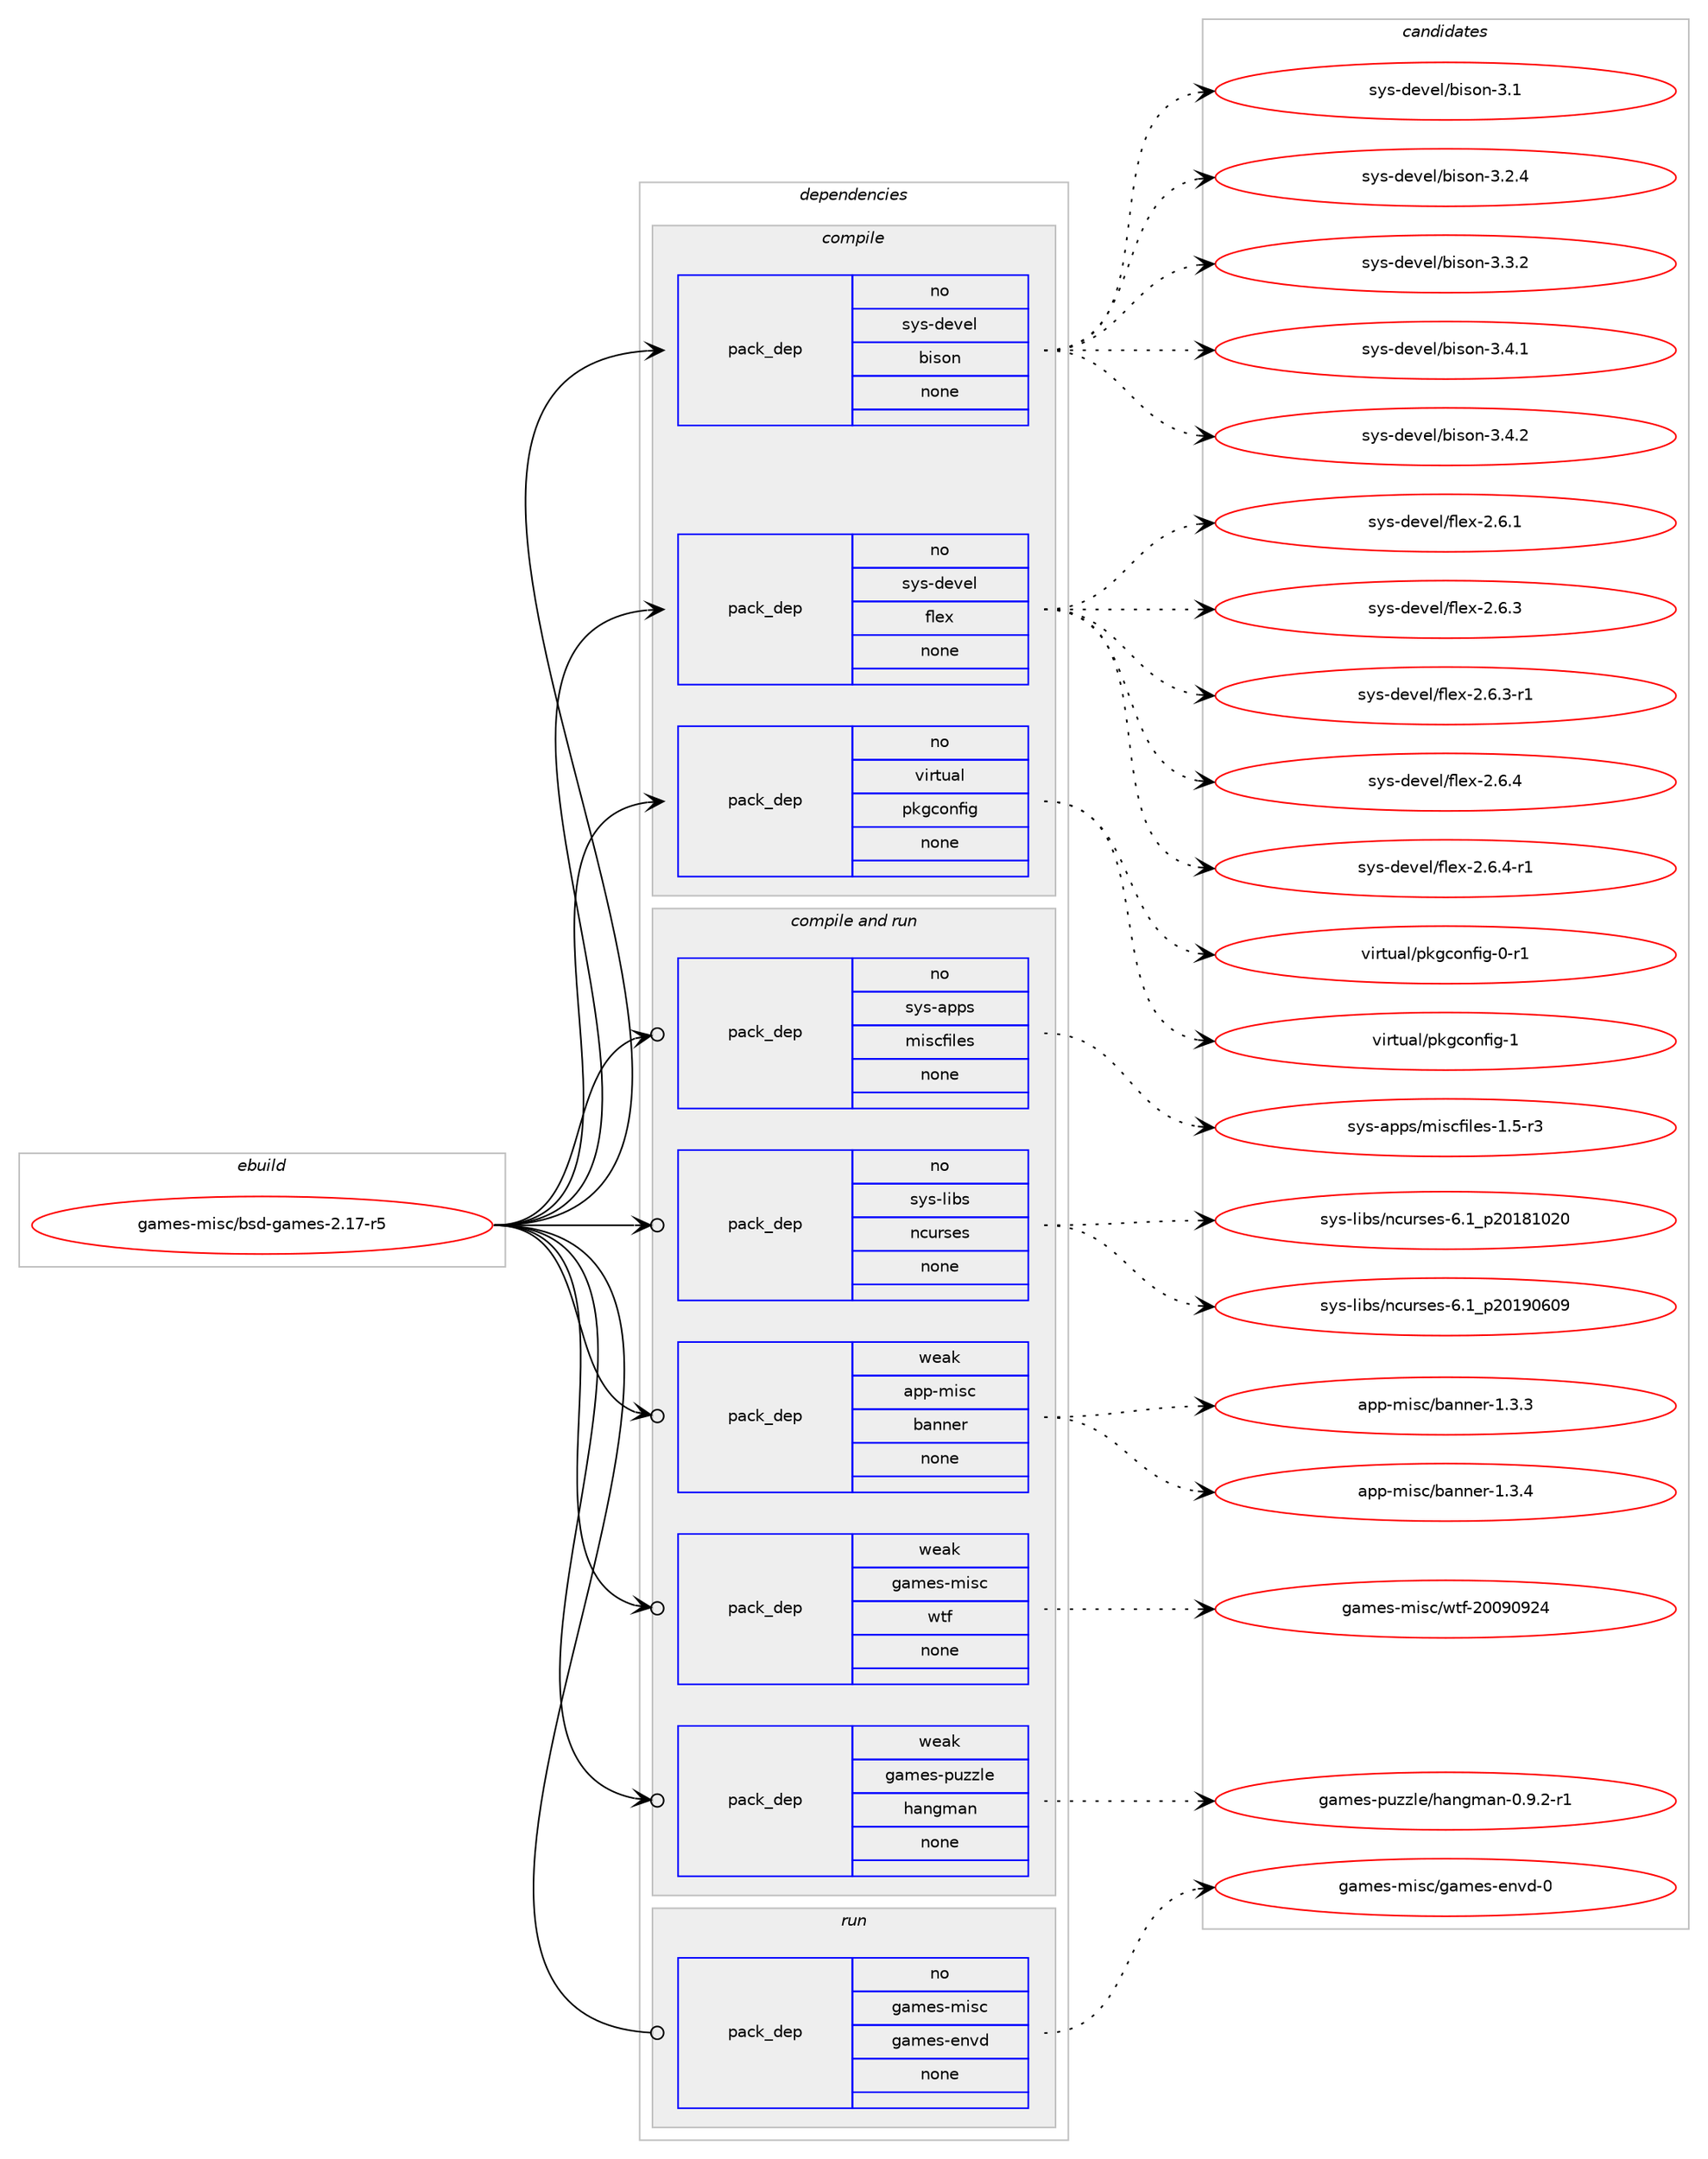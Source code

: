 digraph prolog {

# *************
# Graph options
# *************

newrank=true;
concentrate=true;
compound=true;
graph [rankdir=LR,fontname=Helvetica,fontsize=10,ranksep=1.5];#, ranksep=2.5, nodesep=0.2];
edge  [arrowhead=vee];
node  [fontname=Helvetica,fontsize=10];

# **********
# The ebuild
# **********

subgraph cluster_leftcol {
color=gray;
rank=same;
label=<<i>ebuild</i>>;
id [label="games-misc/bsd-games-2.17-r5", color=red, width=4, href="../games-misc/bsd-games-2.17-r5.svg"];
}

# ****************
# The dependencies
# ****************

subgraph cluster_midcol {
color=gray;
label=<<i>dependencies</i>>;
subgraph cluster_compile {
fillcolor="#eeeeee";
style=filled;
label=<<i>compile</i>>;
subgraph pack543404 {
dependency740793 [label=<<TABLE BORDER="0" CELLBORDER="1" CELLSPACING="0" CELLPADDING="4" WIDTH="220"><TR><TD ROWSPAN="6" CELLPADDING="30">pack_dep</TD></TR><TR><TD WIDTH="110">no</TD></TR><TR><TD>sys-devel</TD></TR><TR><TD>bison</TD></TR><TR><TD>none</TD></TR><TR><TD></TD></TR></TABLE>>, shape=none, color=blue];
}
id:e -> dependency740793:w [weight=20,style="solid",arrowhead="vee"];
subgraph pack543405 {
dependency740794 [label=<<TABLE BORDER="0" CELLBORDER="1" CELLSPACING="0" CELLPADDING="4" WIDTH="220"><TR><TD ROWSPAN="6" CELLPADDING="30">pack_dep</TD></TR><TR><TD WIDTH="110">no</TD></TR><TR><TD>sys-devel</TD></TR><TR><TD>flex</TD></TR><TR><TD>none</TD></TR><TR><TD></TD></TR></TABLE>>, shape=none, color=blue];
}
id:e -> dependency740794:w [weight=20,style="solid",arrowhead="vee"];
subgraph pack543406 {
dependency740795 [label=<<TABLE BORDER="0" CELLBORDER="1" CELLSPACING="0" CELLPADDING="4" WIDTH="220"><TR><TD ROWSPAN="6" CELLPADDING="30">pack_dep</TD></TR><TR><TD WIDTH="110">no</TD></TR><TR><TD>virtual</TD></TR><TR><TD>pkgconfig</TD></TR><TR><TD>none</TD></TR><TR><TD></TD></TR></TABLE>>, shape=none, color=blue];
}
id:e -> dependency740795:w [weight=20,style="solid",arrowhead="vee"];
}
subgraph cluster_compileandrun {
fillcolor="#eeeeee";
style=filled;
label=<<i>compile and run</i>>;
subgraph pack543407 {
dependency740796 [label=<<TABLE BORDER="0" CELLBORDER="1" CELLSPACING="0" CELLPADDING="4" WIDTH="220"><TR><TD ROWSPAN="6" CELLPADDING="30">pack_dep</TD></TR><TR><TD WIDTH="110">no</TD></TR><TR><TD>sys-apps</TD></TR><TR><TD>miscfiles</TD></TR><TR><TD>none</TD></TR><TR><TD></TD></TR></TABLE>>, shape=none, color=blue];
}
id:e -> dependency740796:w [weight=20,style="solid",arrowhead="odotvee"];
subgraph pack543408 {
dependency740797 [label=<<TABLE BORDER="0" CELLBORDER="1" CELLSPACING="0" CELLPADDING="4" WIDTH="220"><TR><TD ROWSPAN="6" CELLPADDING="30">pack_dep</TD></TR><TR><TD WIDTH="110">no</TD></TR><TR><TD>sys-libs</TD></TR><TR><TD>ncurses</TD></TR><TR><TD>none</TD></TR><TR><TD></TD></TR></TABLE>>, shape=none, color=blue];
}
id:e -> dependency740797:w [weight=20,style="solid",arrowhead="odotvee"];
subgraph pack543409 {
dependency740798 [label=<<TABLE BORDER="0" CELLBORDER="1" CELLSPACING="0" CELLPADDING="4" WIDTH="220"><TR><TD ROWSPAN="6" CELLPADDING="30">pack_dep</TD></TR><TR><TD WIDTH="110">weak</TD></TR><TR><TD>app-misc</TD></TR><TR><TD>banner</TD></TR><TR><TD>none</TD></TR><TR><TD></TD></TR></TABLE>>, shape=none, color=blue];
}
id:e -> dependency740798:w [weight=20,style="solid",arrowhead="odotvee"];
subgraph pack543410 {
dependency740799 [label=<<TABLE BORDER="0" CELLBORDER="1" CELLSPACING="0" CELLPADDING="4" WIDTH="220"><TR><TD ROWSPAN="6" CELLPADDING="30">pack_dep</TD></TR><TR><TD WIDTH="110">weak</TD></TR><TR><TD>games-misc</TD></TR><TR><TD>wtf</TD></TR><TR><TD>none</TD></TR><TR><TD></TD></TR></TABLE>>, shape=none, color=blue];
}
id:e -> dependency740799:w [weight=20,style="solid",arrowhead="odotvee"];
subgraph pack543411 {
dependency740800 [label=<<TABLE BORDER="0" CELLBORDER="1" CELLSPACING="0" CELLPADDING="4" WIDTH="220"><TR><TD ROWSPAN="6" CELLPADDING="30">pack_dep</TD></TR><TR><TD WIDTH="110">weak</TD></TR><TR><TD>games-puzzle</TD></TR><TR><TD>hangman</TD></TR><TR><TD>none</TD></TR><TR><TD></TD></TR></TABLE>>, shape=none, color=blue];
}
id:e -> dependency740800:w [weight=20,style="solid",arrowhead="odotvee"];
}
subgraph cluster_run {
fillcolor="#eeeeee";
style=filled;
label=<<i>run</i>>;
subgraph pack543412 {
dependency740801 [label=<<TABLE BORDER="0" CELLBORDER="1" CELLSPACING="0" CELLPADDING="4" WIDTH="220"><TR><TD ROWSPAN="6" CELLPADDING="30">pack_dep</TD></TR><TR><TD WIDTH="110">no</TD></TR><TR><TD>games-misc</TD></TR><TR><TD>games-envd</TD></TR><TR><TD>none</TD></TR><TR><TD></TD></TR></TABLE>>, shape=none, color=blue];
}
id:e -> dependency740801:w [weight=20,style="solid",arrowhead="odot"];
}
}

# **************
# The candidates
# **************

subgraph cluster_choices {
rank=same;
color=gray;
label=<<i>candidates</i>>;

subgraph choice543404 {
color=black;
nodesep=1;
choice11512111545100101118101108479810511511111045514649 [label="sys-devel/bison-3.1", color=red, width=4,href="../sys-devel/bison-3.1.svg"];
choice115121115451001011181011084798105115111110455146504652 [label="sys-devel/bison-3.2.4", color=red, width=4,href="../sys-devel/bison-3.2.4.svg"];
choice115121115451001011181011084798105115111110455146514650 [label="sys-devel/bison-3.3.2", color=red, width=4,href="../sys-devel/bison-3.3.2.svg"];
choice115121115451001011181011084798105115111110455146524649 [label="sys-devel/bison-3.4.1", color=red, width=4,href="../sys-devel/bison-3.4.1.svg"];
choice115121115451001011181011084798105115111110455146524650 [label="sys-devel/bison-3.4.2", color=red, width=4,href="../sys-devel/bison-3.4.2.svg"];
dependency740793:e -> choice11512111545100101118101108479810511511111045514649:w [style=dotted,weight="100"];
dependency740793:e -> choice115121115451001011181011084798105115111110455146504652:w [style=dotted,weight="100"];
dependency740793:e -> choice115121115451001011181011084798105115111110455146514650:w [style=dotted,weight="100"];
dependency740793:e -> choice115121115451001011181011084798105115111110455146524649:w [style=dotted,weight="100"];
dependency740793:e -> choice115121115451001011181011084798105115111110455146524650:w [style=dotted,weight="100"];
}
subgraph choice543405 {
color=black;
nodesep=1;
choice1151211154510010111810110847102108101120455046544649 [label="sys-devel/flex-2.6.1", color=red, width=4,href="../sys-devel/flex-2.6.1.svg"];
choice1151211154510010111810110847102108101120455046544651 [label="sys-devel/flex-2.6.3", color=red, width=4,href="../sys-devel/flex-2.6.3.svg"];
choice11512111545100101118101108471021081011204550465446514511449 [label="sys-devel/flex-2.6.3-r1", color=red, width=4,href="../sys-devel/flex-2.6.3-r1.svg"];
choice1151211154510010111810110847102108101120455046544652 [label="sys-devel/flex-2.6.4", color=red, width=4,href="../sys-devel/flex-2.6.4.svg"];
choice11512111545100101118101108471021081011204550465446524511449 [label="sys-devel/flex-2.6.4-r1", color=red, width=4,href="../sys-devel/flex-2.6.4-r1.svg"];
dependency740794:e -> choice1151211154510010111810110847102108101120455046544649:w [style=dotted,weight="100"];
dependency740794:e -> choice1151211154510010111810110847102108101120455046544651:w [style=dotted,weight="100"];
dependency740794:e -> choice11512111545100101118101108471021081011204550465446514511449:w [style=dotted,weight="100"];
dependency740794:e -> choice1151211154510010111810110847102108101120455046544652:w [style=dotted,weight="100"];
dependency740794:e -> choice11512111545100101118101108471021081011204550465446524511449:w [style=dotted,weight="100"];
}
subgraph choice543406 {
color=black;
nodesep=1;
choice11810511411611797108471121071039911111010210510345484511449 [label="virtual/pkgconfig-0-r1", color=red, width=4,href="../virtual/pkgconfig-0-r1.svg"];
choice1181051141161179710847112107103991111101021051034549 [label="virtual/pkgconfig-1", color=red, width=4,href="../virtual/pkgconfig-1.svg"];
dependency740795:e -> choice11810511411611797108471121071039911111010210510345484511449:w [style=dotted,weight="100"];
dependency740795:e -> choice1181051141161179710847112107103991111101021051034549:w [style=dotted,weight="100"];
}
subgraph choice543407 {
color=black;
nodesep=1;
choice11512111545971121121154710910511599102105108101115454946534511451 [label="sys-apps/miscfiles-1.5-r3", color=red, width=4,href="../sys-apps/miscfiles-1.5-r3.svg"];
dependency740796:e -> choice11512111545971121121154710910511599102105108101115454946534511451:w [style=dotted,weight="100"];
}
subgraph choice543408 {
color=black;
nodesep=1;
choice1151211154510810598115471109911711411510111545544649951125048495649485048 [label="sys-libs/ncurses-6.1_p20181020", color=red, width=4,href="../sys-libs/ncurses-6.1_p20181020.svg"];
choice1151211154510810598115471109911711411510111545544649951125048495748544857 [label="sys-libs/ncurses-6.1_p20190609", color=red, width=4,href="../sys-libs/ncurses-6.1_p20190609.svg"];
dependency740797:e -> choice1151211154510810598115471109911711411510111545544649951125048495649485048:w [style=dotted,weight="100"];
dependency740797:e -> choice1151211154510810598115471109911711411510111545544649951125048495748544857:w [style=dotted,weight="100"];
}
subgraph choice543409 {
color=black;
nodesep=1;
choice971121124510910511599479897110110101114454946514651 [label="app-misc/banner-1.3.3", color=red, width=4,href="../app-misc/banner-1.3.3.svg"];
choice971121124510910511599479897110110101114454946514652 [label="app-misc/banner-1.3.4", color=red, width=4,href="../app-misc/banner-1.3.4.svg"];
dependency740798:e -> choice971121124510910511599479897110110101114454946514651:w [style=dotted,weight="100"];
dependency740798:e -> choice971121124510910511599479897110110101114454946514652:w [style=dotted,weight="100"];
}
subgraph choice543410 {
color=black;
nodesep=1;
choice10397109101115451091051159947119116102455048485748575052 [label="games-misc/wtf-20090924", color=red, width=4,href="../games-misc/wtf-20090924.svg"];
dependency740799:e -> choice10397109101115451091051159947119116102455048485748575052:w [style=dotted,weight="100"];
}
subgraph choice543411 {
color=black;
nodesep=1;
choice10397109101115451121171221221081014710497110103109971104548465746504511449 [label="games-puzzle/hangman-0.9.2-r1", color=red, width=4,href="../games-puzzle/hangman-0.9.2-r1.svg"];
dependency740800:e -> choice10397109101115451121171221221081014710497110103109971104548465746504511449:w [style=dotted,weight="100"];
}
subgraph choice543412 {
color=black;
nodesep=1;
choice1039710910111545109105115994710397109101115451011101181004548 [label="games-misc/games-envd-0", color=red, width=4,href="../games-misc/games-envd-0.svg"];
dependency740801:e -> choice1039710910111545109105115994710397109101115451011101181004548:w [style=dotted,weight="100"];
}
}

}
